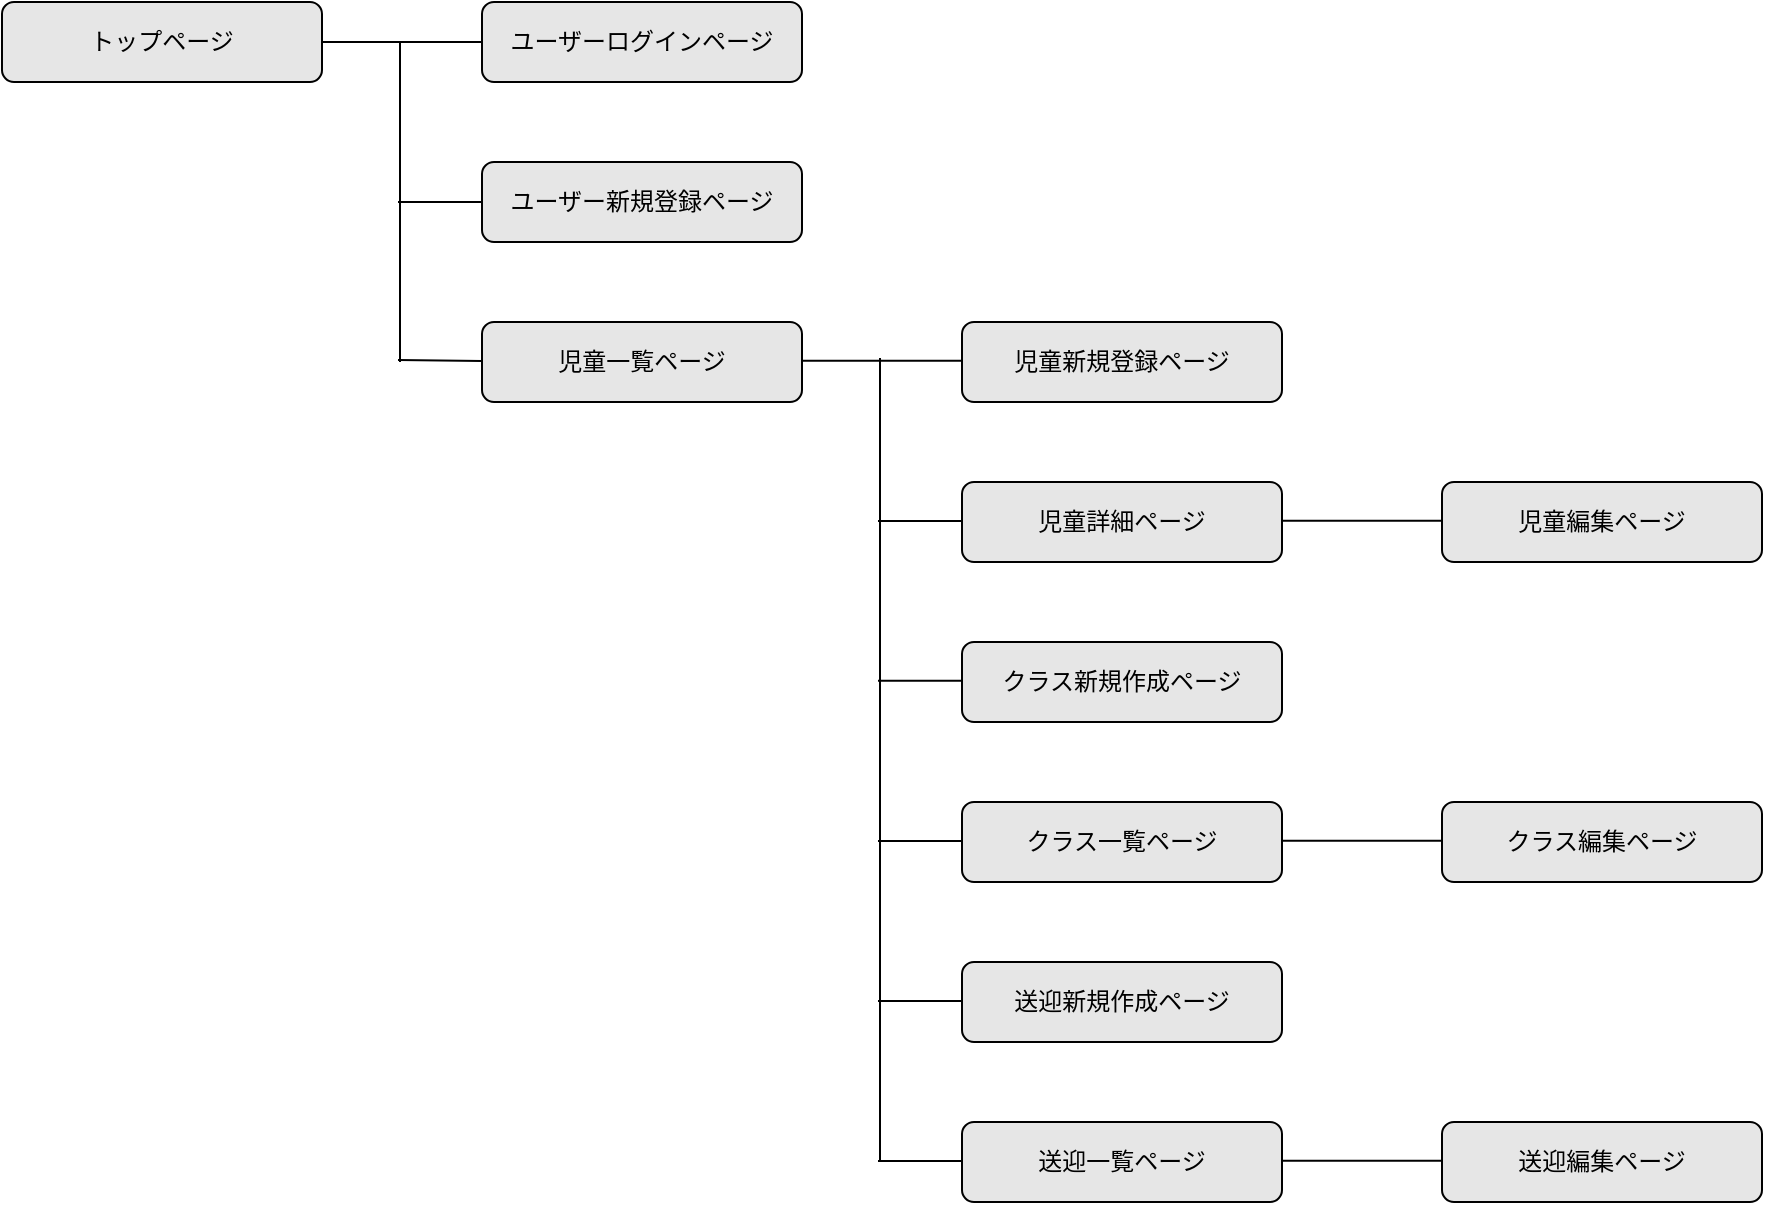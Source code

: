 <mxfile>
    <diagram id="7zO7y5w-HNMWgSmHB4d3" name="ページ1">
        <mxGraphModel dx="781" dy="493" grid="1" gridSize="10" guides="1" tooltips="1" connect="1" arrows="1" fold="1" page="1" pageScale="1" pageWidth="1169" pageHeight="827" background="#ffffff" math="0" shadow="0">
            <root>
                <mxCell id="0"/>
                <mxCell id="1" parent="0"/>
                <mxCell id="2" value="トップページ" style="rounded=1;whiteSpace=wrap;html=1;fillColor=#E6E6E6;fontColor=#000000;strokeWidth=1;strokeColor=#000000;movable=1;cloneable=1;deletable=1;snapToPoint=0;" vertex="1" parent="1">
                    <mxGeometry x="20" y="40" width="160" height="40" as="geometry"/>
                </mxCell>
                <mxCell id="3" value="児童一覧ページ" style="rounded=1;whiteSpace=wrap;html=1;fillColor=#E6E6E6;fontColor=#000000;strokeWidth=1;strokeColor=#000000;movable=1;cloneable=1;deletable=1;snapToPoint=0;" vertex="1" parent="1">
                    <mxGeometry x="260" y="200" width="160" height="40" as="geometry"/>
                </mxCell>
                <mxCell id="4" value="ユーザー新規登録ページ" style="rounded=1;whiteSpace=wrap;html=1;fillColor=#E6E6E6;fontColor=#000000;strokeWidth=1;strokeColor=#000000;movable=1;cloneable=1;deletable=1;snapToPoint=0;" vertex="1" parent="1">
                    <mxGeometry x="260" y="120" width="160" height="40" as="geometry"/>
                </mxCell>
                <mxCell id="5" value="ユーザーログインページ" style="rounded=1;whiteSpace=wrap;html=1;fillColor=#E6E6E6;fontColor=#000000;strokeWidth=1;strokeColor=#000000;movable=1;cloneable=1;deletable=1;snapToPoint=0;" vertex="1" parent="1">
                    <mxGeometry x="260" y="40" width="160" height="40" as="geometry"/>
                </mxCell>
                <mxCell id="6" value="児童新規登録ページ" style="rounded=1;whiteSpace=wrap;html=1;fillColor=#E6E6E6;fontColor=#000000;strokeWidth=1;strokeColor=#000000;movable=1;cloneable=1;deletable=1;snapToPoint=0;" vertex="1" parent="1">
                    <mxGeometry x="500" y="200" width="160" height="40" as="geometry"/>
                </mxCell>
                <mxCell id="10" value="クラス一覧ページ" style="rounded=1;whiteSpace=wrap;html=1;fillColor=#E6E6E6;fontColor=#000000;strokeWidth=1;strokeColor=#000000;movable=1;cloneable=1;deletable=1;snapToPoint=0;" vertex="1" parent="1">
                    <mxGeometry x="500" y="440" width="160" height="40" as="geometry"/>
                </mxCell>
                <mxCell id="11" value="児童詳細ページ" style="rounded=1;whiteSpace=wrap;html=1;fillColor=#E6E6E6;fontColor=#000000;strokeWidth=1;strokeColor=#000000;movable=1;cloneable=1;deletable=1;snapToPoint=0;" vertex="1" parent="1">
                    <mxGeometry x="500" y="280" width="160" height="40" as="geometry"/>
                </mxCell>
                <mxCell id="12" value="送迎新規作成ページ" style="rounded=1;whiteSpace=wrap;html=1;fillColor=#E6E6E6;fontColor=#000000;strokeWidth=1;strokeColor=#000000;movable=1;cloneable=1;deletable=1;snapToPoint=0;" vertex="1" parent="1">
                    <mxGeometry x="500" y="520" width="160" height="40" as="geometry"/>
                </mxCell>
                <mxCell id="13" value="送迎一覧ページ" style="rounded=1;whiteSpace=wrap;html=1;fillColor=#E6E6E6;fontColor=#000000;strokeWidth=1;strokeColor=#000000;movable=1;cloneable=1;deletable=1;snapToPoint=0;" vertex="1" parent="1">
                    <mxGeometry x="500" y="600" width="160" height="40" as="geometry"/>
                </mxCell>
                <mxCell id="14" value="クラス新規作成ページ" style="rounded=1;whiteSpace=wrap;html=1;fillColor=#E6E6E6;fontColor=#000000;strokeWidth=1;strokeColor=#000000;movable=1;cloneable=1;deletable=1;snapToPoint=0;" vertex="1" parent="1">
                    <mxGeometry x="500" y="360" width="160" height="40" as="geometry"/>
                </mxCell>
                <mxCell id="15" value="送迎編集ページ" style="rounded=1;whiteSpace=wrap;html=1;fillColor=#E6E6E6;fontColor=#000000;strokeWidth=1;strokeColor=#000000;movable=1;cloneable=1;deletable=1;snapToPoint=0;" vertex="1" parent="1">
                    <mxGeometry x="740" y="600" width="160" height="40" as="geometry"/>
                </mxCell>
                <mxCell id="16" value="クラス編集ページ" style="rounded=1;whiteSpace=wrap;html=1;fillColor=#E6E6E6;fontColor=#000000;strokeWidth=1;strokeColor=#000000;movable=1;cloneable=1;deletable=1;snapToPoint=0;" vertex="1" parent="1">
                    <mxGeometry x="740" y="440" width="160" height="40" as="geometry"/>
                </mxCell>
                <mxCell id="18" value="児童編集ページ" style="rounded=1;whiteSpace=wrap;html=1;fillColor=#E6E6E6;fontColor=#000000;strokeWidth=1;strokeColor=#000000;movable=1;cloneable=1;deletable=1;snapToPoint=0;" vertex="1" parent="1">
                    <mxGeometry x="740" y="280" width="160" height="40" as="geometry"/>
                </mxCell>
                <mxCell id="31" value="" style="endArrow=none;html=1;rounded=0;fontFamily=Helvetica;fontSize=12;fontColor=#000000;strokeColor=#000000;strokeWidth=1;entryX=0;entryY=0.5;entryDx=0;entryDy=0;exitX=1;exitY=0.5;exitDx=0;exitDy=0;" edge="1" parent="1" source="2" target="5">
                    <mxGeometry width="50" height="50" relative="1" as="geometry">
                        <mxPoint x="196" y="110" as="sourcePoint"/>
                        <mxPoint x="336" y="160" as="targetPoint"/>
                    </mxGeometry>
                </mxCell>
                <mxCell id="33" value="" style="endArrow=none;html=1;rounded=0;fontFamily=Helvetica;fontSize=12;fontColor=#000000;strokeColor=#000000;strokeWidth=1;" edge="1" parent="1">
                    <mxGeometry width="50" height="50" relative="1" as="geometry">
                        <mxPoint x="219" y="220" as="sourcePoint"/>
                        <mxPoint x="219" y="60" as="targetPoint"/>
                    </mxGeometry>
                </mxCell>
                <mxCell id="36" value="" style="endArrow=none;html=1;rounded=0;fontFamily=Helvetica;fontSize=12;fontColor=#000000;strokeColor=#000000;strokeWidth=1;entryX=0;entryY=0.5;entryDx=0;entryDy=0;exitX=1;exitY=0.5;exitDx=0;exitDy=0;" edge="1" parent="1">
                    <mxGeometry width="50" height="50" relative="1" as="geometry">
                        <mxPoint x="420" y="219.33" as="sourcePoint"/>
                        <mxPoint x="500" y="219.33" as="targetPoint"/>
                    </mxGeometry>
                </mxCell>
                <mxCell id="38" value="" style="endArrow=none;html=1;rounded=0;fontFamily=Helvetica;fontSize=12;fontColor=#000000;strokeColor=#000000;strokeWidth=1;entryX=0;entryY=0.5;entryDx=0;entryDy=0;exitX=1;exitY=0.5;exitDx=0;exitDy=0;" edge="1" parent="1">
                    <mxGeometry width="50" height="50" relative="1" as="geometry">
                        <mxPoint x="660" y="299.33" as="sourcePoint"/>
                        <mxPoint x="740" y="299.33" as="targetPoint"/>
                    </mxGeometry>
                </mxCell>
                <mxCell id="39" value="" style="endArrow=none;html=1;rounded=0;fontFamily=Helvetica;fontSize=12;fontColor=#000000;strokeColor=#000000;strokeWidth=1;entryX=0;entryY=0.5;entryDx=0;entryDy=0;exitX=1;exitY=0.5;exitDx=0;exitDy=0;" edge="1" parent="1">
                    <mxGeometry width="50" height="50" relative="1" as="geometry">
                        <mxPoint x="660" y="459.33" as="sourcePoint"/>
                        <mxPoint x="740" y="459.33" as="targetPoint"/>
                    </mxGeometry>
                </mxCell>
                <mxCell id="40" value="" style="endArrow=none;html=1;rounded=0;fontFamily=Helvetica;fontSize=12;fontColor=#000000;strokeColor=#000000;strokeWidth=1;entryX=0;entryY=0.5;entryDx=0;entryDy=0;exitX=1;exitY=0.5;exitDx=0;exitDy=0;" edge="1" parent="1">
                    <mxGeometry width="50" height="50" relative="1" as="geometry">
                        <mxPoint x="660" y="619.33" as="sourcePoint"/>
                        <mxPoint x="740" y="619.33" as="targetPoint"/>
                    </mxGeometry>
                </mxCell>
                <mxCell id="49" value="" style="endArrow=none;html=1;rounded=0;fontFamily=Helvetica;fontSize=12;fontColor=#000000;strokeColor=#000000;strokeWidth=1;" edge="1" parent="1">
                    <mxGeometry width="50" height="50" relative="1" as="geometry">
                        <mxPoint x="459" y="620" as="sourcePoint"/>
                        <mxPoint x="459" y="218" as="targetPoint"/>
                    </mxGeometry>
                </mxCell>
                <mxCell id="50" value="" style="endArrow=none;html=1;rounded=0;fontFamily=Helvetica;fontSize=12;fontColor=#000000;strokeColor=#000000;strokeWidth=1;entryX=0;entryY=0.5;entryDx=0;entryDy=0;" edge="1" parent="1" target="4">
                    <mxGeometry width="50" height="50" relative="1" as="geometry">
                        <mxPoint x="218" y="140" as="sourcePoint"/>
                        <mxPoint x="496" y="228" as="targetPoint"/>
                    </mxGeometry>
                </mxCell>
                <mxCell id="51" value="" style="endArrow=none;html=1;rounded=0;fontFamily=Helvetica;fontSize=12;fontColor=#000000;strokeColor=#000000;strokeWidth=1;entryX=0;entryY=0.5;entryDx=0;entryDy=0;" edge="1" parent="1">
                    <mxGeometry width="50" height="50" relative="1" as="geometry">
                        <mxPoint x="218" y="219" as="sourcePoint"/>
                        <mxPoint x="260" y="219.44" as="targetPoint"/>
                    </mxGeometry>
                </mxCell>
                <mxCell id="52" value="" style="endArrow=none;html=1;rounded=0;fontFamily=Helvetica;fontSize=12;fontColor=#000000;strokeColor=#000000;strokeWidth=1;entryX=0;entryY=0.5;entryDx=0;entryDy=0;" edge="1" parent="1">
                    <mxGeometry width="50" height="50" relative="1" as="geometry">
                        <mxPoint x="458" y="299.44" as="sourcePoint"/>
                        <mxPoint x="500" y="299.44" as="targetPoint"/>
                    </mxGeometry>
                </mxCell>
                <mxCell id="53" value="" style="endArrow=none;html=1;rounded=0;fontFamily=Helvetica;fontSize=12;fontColor=#000000;strokeColor=#000000;strokeWidth=1;entryX=0;entryY=0.5;entryDx=0;entryDy=0;" edge="1" parent="1">
                    <mxGeometry width="50" height="50" relative="1" as="geometry">
                        <mxPoint x="458" y="459.44" as="sourcePoint"/>
                        <mxPoint x="500" y="459.44" as="targetPoint"/>
                    </mxGeometry>
                </mxCell>
                <mxCell id="54" value="" style="endArrow=none;html=1;rounded=0;fontFamily=Helvetica;fontSize=12;fontColor=#000000;strokeColor=#000000;strokeWidth=1;entryX=0;entryY=0.5;entryDx=0;entryDy=0;" edge="1" parent="1">
                    <mxGeometry width="50" height="50" relative="1" as="geometry">
                        <mxPoint x="458" y="539.44" as="sourcePoint"/>
                        <mxPoint x="500" y="539.44" as="targetPoint"/>
                    </mxGeometry>
                </mxCell>
                <mxCell id="56" value="" style="endArrow=none;html=1;rounded=0;fontFamily=Helvetica;fontSize=12;fontColor=#000000;strokeColor=#000000;strokeWidth=1;entryX=0;entryY=0.5;entryDx=0;entryDy=0;" edge="1" parent="1">
                    <mxGeometry width="50" height="50" relative="1" as="geometry">
                        <mxPoint x="458" y="619.44" as="sourcePoint"/>
                        <mxPoint x="500" y="619.44" as="targetPoint"/>
                    </mxGeometry>
                </mxCell>
                <mxCell id="60" value="" style="endArrow=none;html=1;rounded=0;fontFamily=Helvetica;fontSize=12;fontColor=#000000;strokeColor=#000000;strokeWidth=1;entryX=0;entryY=0.5;entryDx=0;entryDy=0;" edge="1" parent="1">
                    <mxGeometry width="50" height="50" relative="1" as="geometry">
                        <mxPoint x="458.0" y="379.41" as="sourcePoint"/>
                        <mxPoint x="500" y="379.41" as="targetPoint"/>
                    </mxGeometry>
                </mxCell>
            </root>
        </mxGraphModel>
    </diagram>
</mxfile>